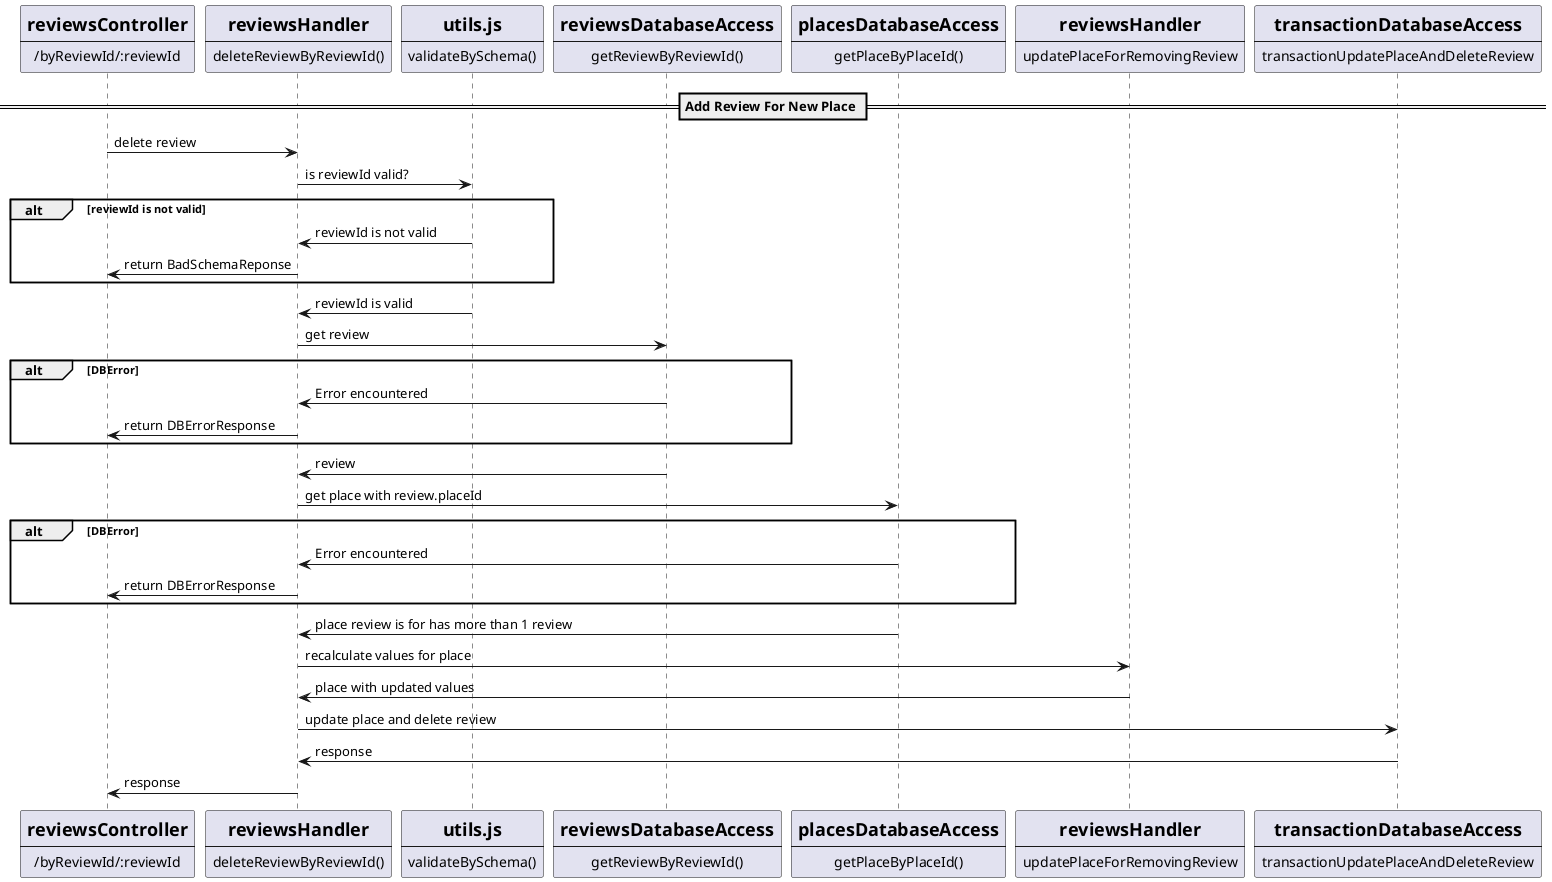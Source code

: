 @startuml Add Review

participant endpoint [
    =reviewsController
    ----
    /byReviewId/:reviewId
]

participant deleteReviewByReviewId [
    =reviewsHandler
    ----
    deleteReviewByReviewId()
]

participant validateBySchema [
    =utils.js
    ----
    validateBySchema()
]

participant getReviewByReviewId [
    =reviewsDatabaseAccess
    ----
    getReviewByReviewId()
]

participant getPlaceByPlaceId [
    =placesDatabaseAccess
    ----
    getPlaceByPlaceId()
]

participant updatePlaceForRemovingReview [
  =reviewsHandler
  ----
  updatePlaceForRemovingReview
]

participant transactionUpdatePlaceAndDeleteReview [
    =transactionDatabaseAccess
    ----
    transactionUpdatePlaceAndDeleteReview
]

== Add Review For New Place ==
endpoint -> deleteReviewByReviewId: delete review
deleteReviewByReviewId -> validateBySchema: is reviewId valid?
alt reviewId is not valid
    validateBySchema -> deleteReviewByReviewId: reviewId is not valid
    deleteReviewByReviewId -> endpoint: return BadSchemaReponse
end
validateBySchema -> deleteReviewByReviewId: reviewId is valid
deleteReviewByReviewId -> getReviewByReviewId: get review
alt DBError
    getReviewByReviewId -> deleteReviewByReviewId: Error encountered
    deleteReviewByReviewId -> endpoint: return DBErrorResponse
end
getReviewByReviewId -> deleteReviewByReviewId: review
deleteReviewByReviewId -> getPlaceByPlaceId: get place with review.placeId
alt DBError
    getPlaceByPlaceId -> deleteReviewByReviewId: Error encountered
    deleteReviewByReviewId -> endpoint: return DBErrorResponse
end
getPlaceByPlaceId -> deleteReviewByReviewId: place review is for has more than 1 review
deleteReviewByReviewId -> updatePlaceForRemovingReview: recalculate values for place
updatePlaceForRemovingReview -> deleteReviewByReviewId: place with updated values
deleteReviewByReviewId -> transactionUpdatePlaceAndDeleteReview: update place and delete review
transactionUpdatePlaceAndDeleteReview -> deleteReviewByReviewId: response
deleteReviewByReviewId -> endpoint: response
